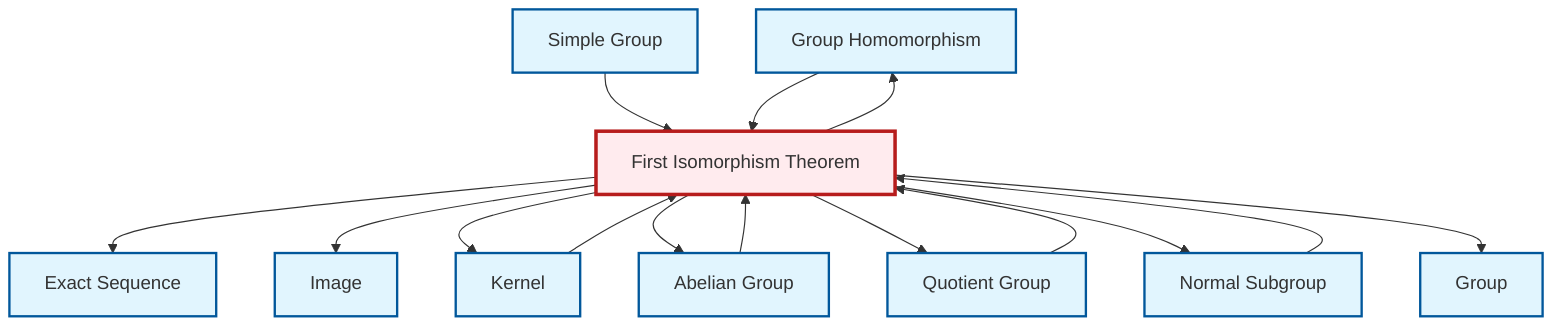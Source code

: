 graph TD
    classDef definition fill:#e1f5fe,stroke:#01579b,stroke-width:2px
    classDef theorem fill:#f3e5f5,stroke:#4a148c,stroke-width:2px
    classDef axiom fill:#fff3e0,stroke:#e65100,stroke-width:2px
    classDef example fill:#e8f5e9,stroke:#1b5e20,stroke-width:2px
    classDef current fill:#ffebee,stroke:#b71c1c,stroke-width:3px
    def-image["Image"]:::definition
    def-homomorphism["Group Homomorphism"]:::definition
    def-exact-sequence["Exact Sequence"]:::definition
    def-simple-group["Simple Group"]:::definition
    def-kernel["Kernel"]:::definition
    def-quotient-group["Quotient Group"]:::definition
    def-normal-subgroup["Normal Subgroup"]:::definition
    def-abelian-group["Abelian Group"]:::definition
    thm-first-isomorphism["First Isomorphism Theorem"]:::theorem
    def-group["Group"]:::definition
    def-quotient-group --> thm-first-isomorphism
    def-simple-group --> thm-first-isomorphism
    thm-first-isomorphism --> def-exact-sequence
    def-normal-subgroup --> thm-first-isomorphism
    thm-first-isomorphism --> def-homomorphism
    def-abelian-group --> thm-first-isomorphism
    thm-first-isomorphism --> def-image
    thm-first-isomorphism --> def-kernel
    thm-first-isomorphism --> def-abelian-group
    thm-first-isomorphism --> def-quotient-group
    thm-first-isomorphism --> def-normal-subgroup
    thm-first-isomorphism --> def-group
    def-kernel --> thm-first-isomorphism
    def-homomorphism --> thm-first-isomorphism
    class thm-first-isomorphism current